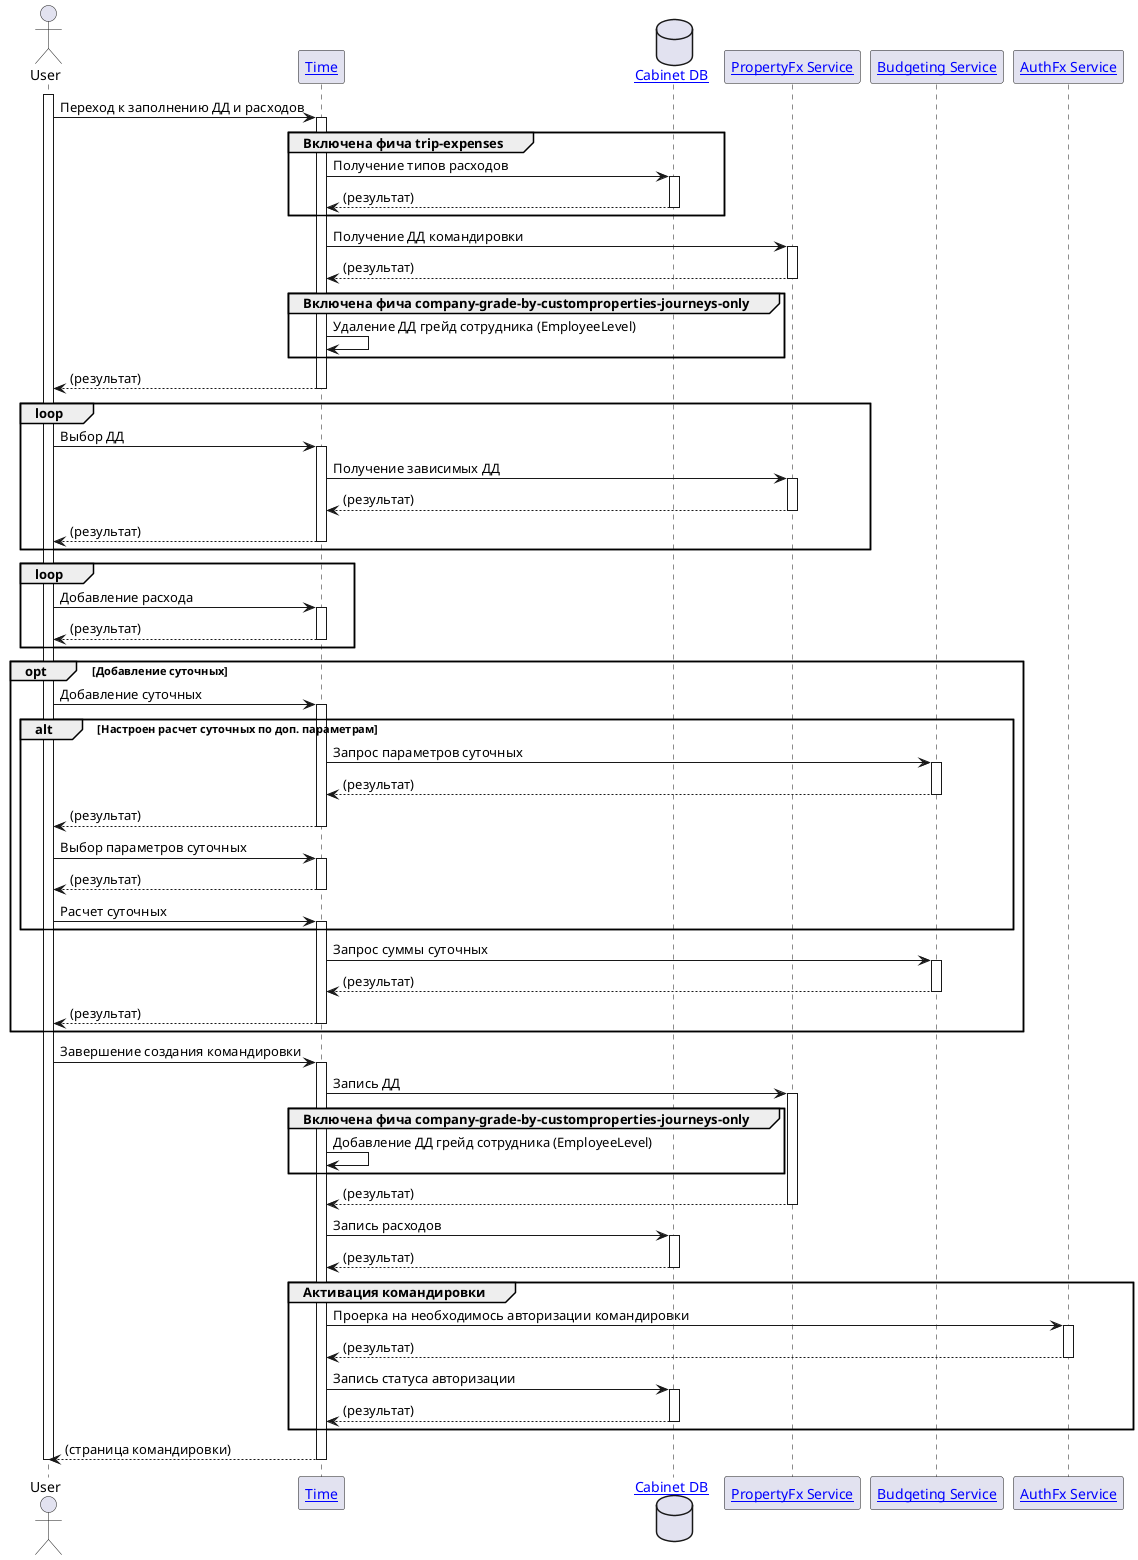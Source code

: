 @startuml
'https://plantuml.com/sequence-diagram


actor User
participant "[[/architect/components/applications.time Time]]" as Time
database "[[/architect/components/db.cabinet Cabinet DB]]" as Cabinet
participant "[[/architect/components/services.propertyfx PropertyFx Service]]" as PropertyFx
participant "[[/architect/components/services.budgeting Budgeting Service]]" as Budgeting
participant "[[/architect/components/services.authfx AuthFx Service]]" as AuthFx


activate User

User -> Time ++ : Переход к заполнению ДД и расходов
group Включена фича trip-expenses
    Time -> Cabinet ++ : Получение типов расходов
    return (результат)
end
Time -> PropertyFx ++ : Получение ДД командировки
return (результат)
group Включена фича company-grade-by-customproperties-journeys-only
    Time -> Time : Удаление ДД грейд сотрудника (EmployeeLevel)
end
return (результат)
loop
User -> Time ++ : Выбор ДД
Time -> PropertyFx ++ : Получение зависимых ДД
return (результат)
return (результат)
end
loop
    User -> Time ++ : Добавление расхода
    return (результат)
end

opt Добавление суточных
    User -> Time ++ : Добавление суточных
    alt Настроен расчет суточных по доп. параметрам
    Time -> Budgeting ++ : Запрос параметров суточных
    return (результат)
    return (результат)
    User -> Time ++ : Выбор параметров суточных
    return (результат)
    User -> Time ++ : Расчет суточных
    end
    Time -> Budgeting ++ : Запрос суммы суточных
    return (результат)
    return (результат)
end

User -> Time ++ : Завершение создания командировки
Time -> PropertyFx ++ : Запись ДД
group Включена фича company-grade-by-customproperties-journeys-only
    Time -> Time : Добавление ДД грейд сотрудника (EmployeeLevel)
end
return (результат)
Time -> Cabinet ++ : Запись расходов
return (результат)
group Активация командировки
Time -> AuthFx ++ : Проерка на необходимось авторизации командировки
return (результат)
Time -> Cabinet ++ : Запись статуса авторизации
return (результат)
end
return (страница командировки)

deactivate User
@enduml